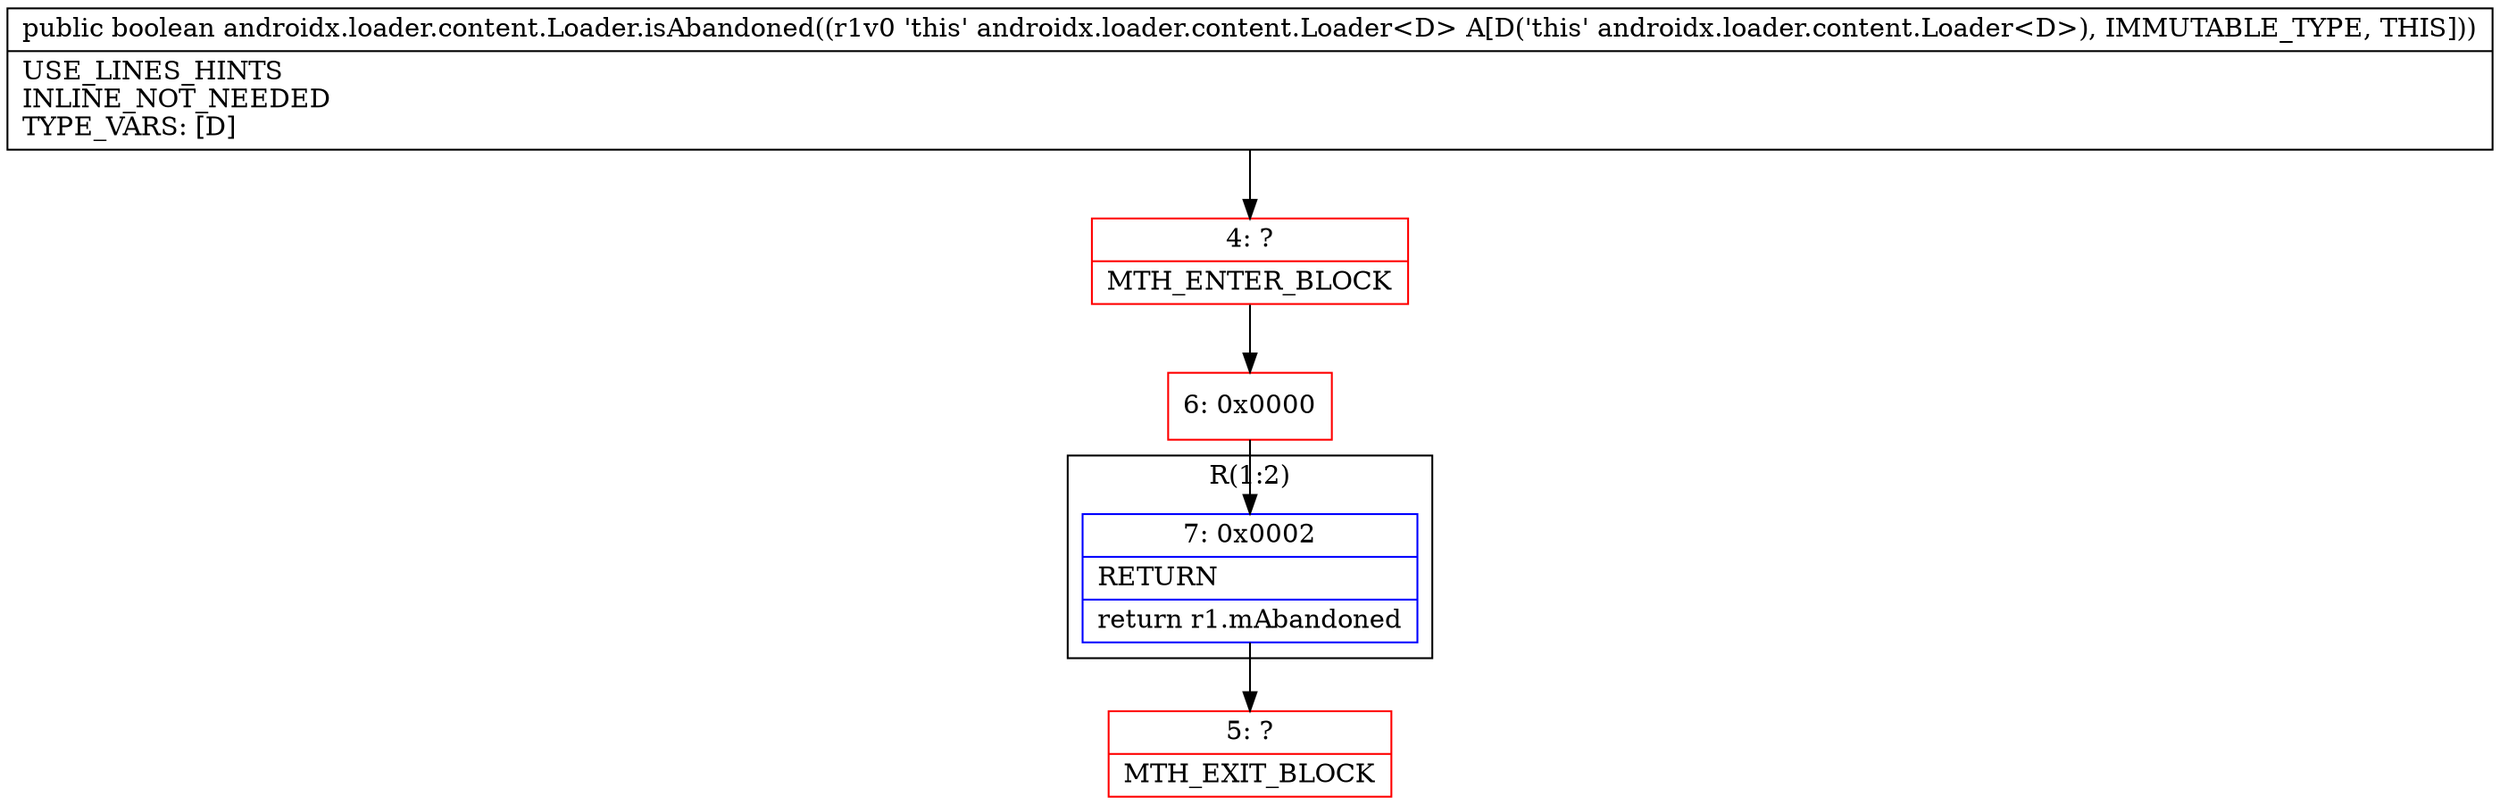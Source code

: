 digraph "CFG forandroidx.loader.content.Loader.isAbandoned()Z" {
subgraph cluster_Region_232776335 {
label = "R(1:2)";
node [shape=record,color=blue];
Node_7 [shape=record,label="{7\:\ 0x0002|RETURN\l|return r1.mAbandoned\l}"];
}
Node_4 [shape=record,color=red,label="{4\:\ ?|MTH_ENTER_BLOCK\l}"];
Node_6 [shape=record,color=red,label="{6\:\ 0x0000}"];
Node_5 [shape=record,color=red,label="{5\:\ ?|MTH_EXIT_BLOCK\l}"];
MethodNode[shape=record,label="{public boolean androidx.loader.content.Loader.isAbandoned((r1v0 'this' androidx.loader.content.Loader\<D\> A[D('this' androidx.loader.content.Loader\<D\>), IMMUTABLE_TYPE, THIS]))  | USE_LINES_HINTS\lINLINE_NOT_NEEDED\lTYPE_VARS: [D]\l}"];
MethodNode -> Node_4;Node_7 -> Node_5;
Node_4 -> Node_6;
Node_6 -> Node_7;
}

